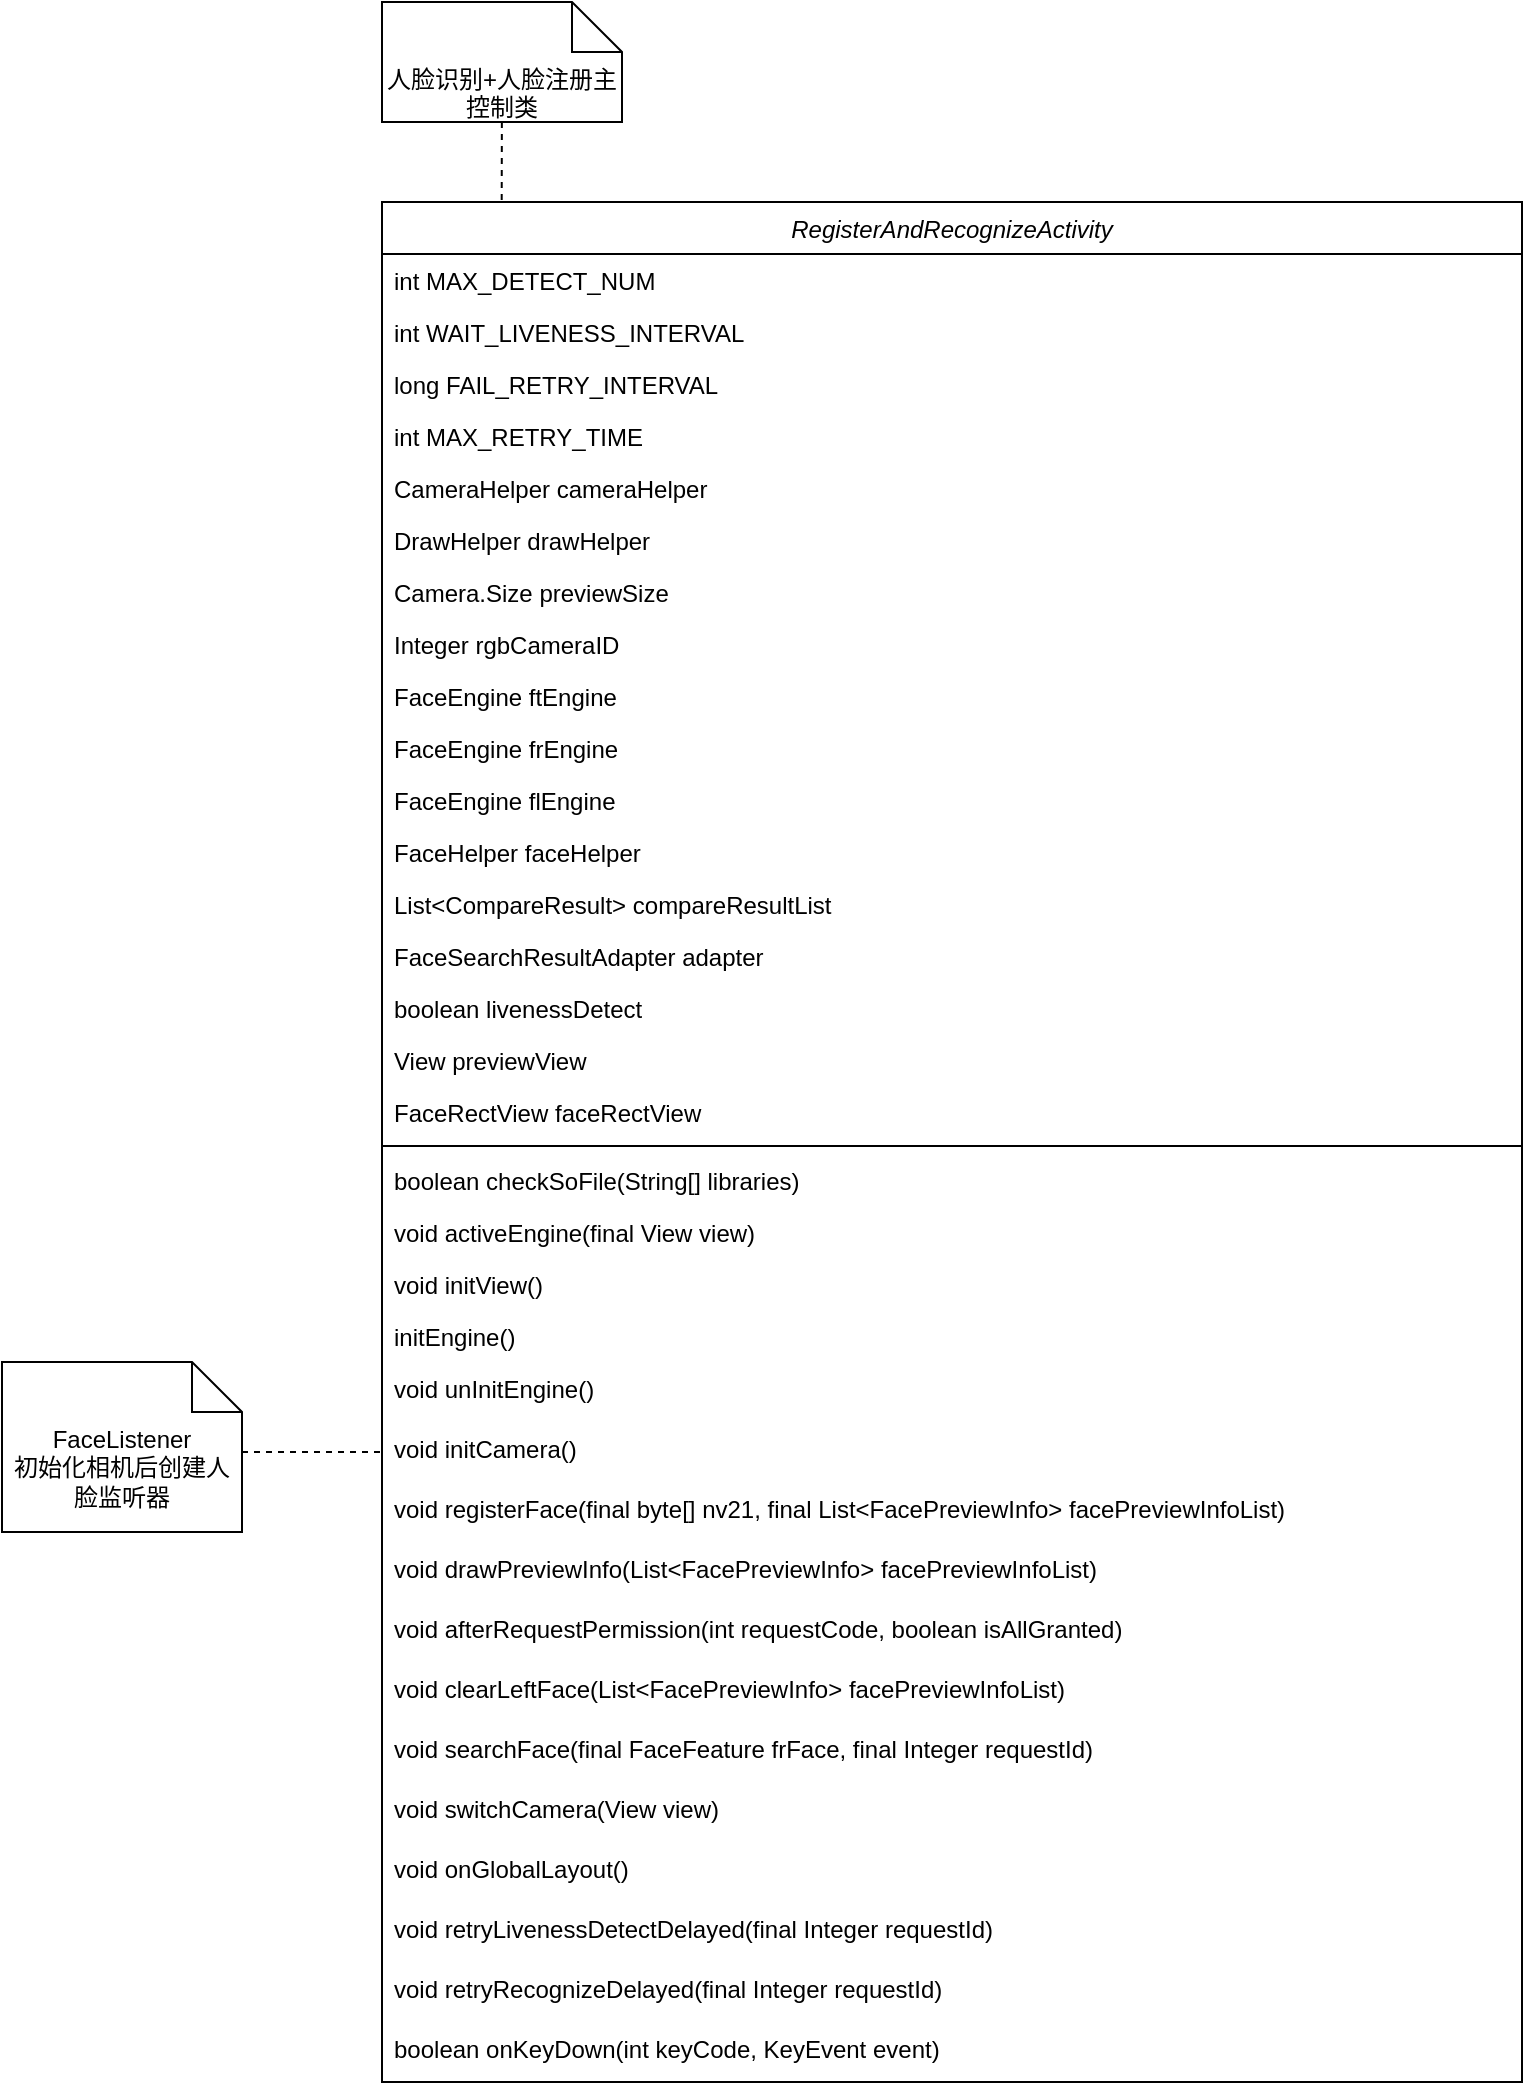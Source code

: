 <mxfile version="13.10.6" type="github">
  <diagram id="C5RBs43oDa-KdzZeNtuy" name="Page-1">
    <mxGraphModel dx="1379" dy="762" grid="1" gridSize="10" guides="1" tooltips="1" connect="1" arrows="1" fold="1" page="1" pageScale="1" pageWidth="827" pageHeight="1169" math="0" shadow="0">
      <root>
        <mxCell id="WIyWlLk6GJQsqaUBKTNV-0" />
        <mxCell id="WIyWlLk6GJQsqaUBKTNV-1" parent="WIyWlLk6GJQsqaUBKTNV-0" />
        <mxCell id="zkfFHV4jXpPFQw0GAbJ--0" value="RegisterAndRecognizeActivity" style="swimlane;fontStyle=2;align=center;verticalAlign=top;childLayout=stackLayout;horizontal=1;startSize=26;horizontalStack=0;resizeParent=1;resizeLast=0;collapsible=1;marginBottom=0;rounded=0;shadow=0;strokeWidth=1;" parent="WIyWlLk6GJQsqaUBKTNV-1" vertex="1">
          <mxGeometry x="190" y="190" width="570" height="940" as="geometry">
            <mxRectangle x="230" y="140" width="160" height="26" as="alternateBounds" />
          </mxGeometry>
        </mxCell>
        <mxCell id="zkfFHV4jXpPFQw0GAbJ--1" value="int MAX_DETECT_NUM" style="text;align=left;verticalAlign=top;spacingLeft=4;spacingRight=4;overflow=hidden;rotatable=0;points=[[0,0.5],[1,0.5]];portConstraint=eastwest;" parent="zkfFHV4jXpPFQw0GAbJ--0" vertex="1">
          <mxGeometry y="26" width="570" height="26" as="geometry" />
        </mxCell>
        <mxCell id="zkfFHV4jXpPFQw0GAbJ--2" value="int WAIT_LIVENESS_INTERVAL" style="text;align=left;verticalAlign=top;spacingLeft=4;spacingRight=4;overflow=hidden;rotatable=0;points=[[0,0.5],[1,0.5]];portConstraint=eastwest;rounded=0;shadow=0;html=0;" parent="zkfFHV4jXpPFQw0GAbJ--0" vertex="1">
          <mxGeometry y="52" width="570" height="26" as="geometry" />
        </mxCell>
        <mxCell id="zkfFHV4jXpPFQw0GAbJ--3" value="long FAIL_RETRY_INTERVAL" style="text;align=left;verticalAlign=top;spacingLeft=4;spacingRight=4;overflow=hidden;rotatable=0;points=[[0,0.5],[1,0.5]];portConstraint=eastwest;rounded=0;shadow=0;html=0;" parent="zkfFHV4jXpPFQw0GAbJ--0" vertex="1">
          <mxGeometry y="78" width="570" height="26" as="geometry" />
        </mxCell>
        <mxCell id="svW0CExPLDiidEbgRBif-30" value="int MAX_RETRY_TIME" style="text;align=left;verticalAlign=top;spacingLeft=4;spacingRight=4;overflow=hidden;rotatable=0;points=[[0,0.5],[1,0.5]];portConstraint=eastwest;rounded=0;shadow=0;html=0;" vertex="1" parent="zkfFHV4jXpPFQw0GAbJ--0">
          <mxGeometry y="104" width="570" height="26" as="geometry" />
        </mxCell>
        <mxCell id="svW0CExPLDiidEbgRBif-31" value="CameraHelper cameraHelper" style="text;align=left;verticalAlign=top;spacingLeft=4;spacingRight=4;overflow=hidden;rotatable=0;points=[[0,0.5],[1,0.5]];portConstraint=eastwest;rounded=0;shadow=0;html=0;" vertex="1" parent="zkfFHV4jXpPFQw0GAbJ--0">
          <mxGeometry y="130" width="570" height="26" as="geometry" />
        </mxCell>
        <mxCell id="svW0CExPLDiidEbgRBif-32" value="DrawHelper drawHelper" style="text;align=left;verticalAlign=top;spacingLeft=4;spacingRight=4;overflow=hidden;rotatable=0;points=[[0,0.5],[1,0.5]];portConstraint=eastwest;rounded=0;shadow=0;html=0;" vertex="1" parent="zkfFHV4jXpPFQw0GAbJ--0">
          <mxGeometry y="156" width="570" height="26" as="geometry" />
        </mxCell>
        <mxCell id="svW0CExPLDiidEbgRBif-33" value="Camera.Size previewSize" style="text;align=left;verticalAlign=top;spacingLeft=4;spacingRight=4;overflow=hidden;rotatable=0;points=[[0,0.5],[1,0.5]];portConstraint=eastwest;rounded=0;shadow=0;html=0;" vertex="1" parent="zkfFHV4jXpPFQw0GAbJ--0">
          <mxGeometry y="182" width="570" height="26" as="geometry" />
        </mxCell>
        <mxCell id="svW0CExPLDiidEbgRBif-34" value="Integer rgbCameraID" style="text;align=left;verticalAlign=top;spacingLeft=4;spacingRight=4;overflow=hidden;rotatable=0;points=[[0,0.5],[1,0.5]];portConstraint=eastwest;rounded=0;shadow=0;html=0;" vertex="1" parent="zkfFHV4jXpPFQw0GAbJ--0">
          <mxGeometry y="208" width="570" height="26" as="geometry" />
        </mxCell>
        <mxCell id="svW0CExPLDiidEbgRBif-35" value="FaceEngine ftEngine" style="text;align=left;verticalAlign=top;spacingLeft=4;spacingRight=4;overflow=hidden;rotatable=0;points=[[0,0.5],[1,0.5]];portConstraint=eastwest;rounded=0;shadow=0;html=0;" vertex="1" parent="zkfFHV4jXpPFQw0GAbJ--0">
          <mxGeometry y="234" width="570" height="26" as="geometry" />
        </mxCell>
        <mxCell id="svW0CExPLDiidEbgRBif-36" value="FaceEngine frEngine" style="text;align=left;verticalAlign=top;spacingLeft=4;spacingRight=4;overflow=hidden;rotatable=0;points=[[0,0.5],[1,0.5]];portConstraint=eastwest;rounded=0;shadow=0;html=0;" vertex="1" parent="zkfFHV4jXpPFQw0GAbJ--0">
          <mxGeometry y="260" width="570" height="26" as="geometry" />
        </mxCell>
        <mxCell id="svW0CExPLDiidEbgRBif-37" value="FaceEngine flEngine" style="text;align=left;verticalAlign=top;spacingLeft=4;spacingRight=4;overflow=hidden;rotatable=0;points=[[0,0.5],[1,0.5]];portConstraint=eastwest;rounded=0;shadow=0;html=0;" vertex="1" parent="zkfFHV4jXpPFQw0GAbJ--0">
          <mxGeometry y="286" width="570" height="26" as="geometry" />
        </mxCell>
        <mxCell id="svW0CExPLDiidEbgRBif-38" value="FaceHelper faceHelper" style="text;align=left;verticalAlign=top;spacingLeft=4;spacingRight=4;overflow=hidden;rotatable=0;points=[[0,0.5],[1,0.5]];portConstraint=eastwest;rounded=0;shadow=0;html=0;" vertex="1" parent="zkfFHV4jXpPFQw0GAbJ--0">
          <mxGeometry y="312" width="570" height="26" as="geometry" />
        </mxCell>
        <mxCell id="svW0CExPLDiidEbgRBif-39" value="List&lt;CompareResult&gt; compareResultList" style="text;align=left;verticalAlign=top;spacingLeft=4;spacingRight=4;overflow=hidden;rotatable=0;points=[[0,0.5],[1,0.5]];portConstraint=eastwest;rounded=0;shadow=0;html=0;" vertex="1" parent="zkfFHV4jXpPFQw0GAbJ--0">
          <mxGeometry y="338" width="570" height="26" as="geometry" />
        </mxCell>
        <mxCell id="svW0CExPLDiidEbgRBif-40" value="FaceSearchResultAdapter adapter" style="text;align=left;verticalAlign=top;spacingLeft=4;spacingRight=4;overflow=hidden;rotatable=0;points=[[0,0.5],[1,0.5]];portConstraint=eastwest;rounded=0;shadow=0;html=0;" vertex="1" parent="zkfFHV4jXpPFQw0GAbJ--0">
          <mxGeometry y="364" width="570" height="26" as="geometry" />
        </mxCell>
        <mxCell id="svW0CExPLDiidEbgRBif-41" value="boolean livenessDetect" style="text;align=left;verticalAlign=top;spacingLeft=4;spacingRight=4;overflow=hidden;rotatable=0;points=[[0,0.5],[1,0.5]];portConstraint=eastwest;rounded=0;shadow=0;html=0;" vertex="1" parent="zkfFHV4jXpPFQw0GAbJ--0">
          <mxGeometry y="390" width="570" height="26" as="geometry" />
        </mxCell>
        <mxCell id="svW0CExPLDiidEbgRBif-42" value="View previewView" style="text;align=left;verticalAlign=top;spacingLeft=4;spacingRight=4;overflow=hidden;rotatable=0;points=[[0,0.5],[1,0.5]];portConstraint=eastwest;rounded=0;shadow=0;html=0;" vertex="1" parent="zkfFHV4jXpPFQw0GAbJ--0">
          <mxGeometry y="416" width="570" height="26" as="geometry" />
        </mxCell>
        <mxCell id="svW0CExPLDiidEbgRBif-43" value="FaceRectView faceRectView" style="text;align=left;verticalAlign=top;spacingLeft=4;spacingRight=4;overflow=hidden;rotatable=0;points=[[0,0.5],[1,0.5]];portConstraint=eastwest;rounded=0;shadow=0;html=0;" vertex="1" parent="zkfFHV4jXpPFQw0GAbJ--0">
          <mxGeometry y="442" width="570" height="26" as="geometry" />
        </mxCell>
        <mxCell id="zkfFHV4jXpPFQw0GAbJ--4" value="" style="line;html=1;strokeWidth=1;align=left;verticalAlign=middle;spacingTop=-1;spacingLeft=3;spacingRight=3;rotatable=0;labelPosition=right;points=[];portConstraint=eastwest;" parent="zkfFHV4jXpPFQw0GAbJ--0" vertex="1">
          <mxGeometry y="468" width="570" height="8" as="geometry" />
        </mxCell>
        <mxCell id="zkfFHV4jXpPFQw0GAbJ--5" value="boolean checkSoFile(String[] libraries)" style="text;align=left;verticalAlign=top;spacingLeft=4;spacingRight=4;overflow=hidden;rotatable=0;points=[[0,0.5],[1,0.5]];portConstraint=eastwest;" parent="zkfFHV4jXpPFQw0GAbJ--0" vertex="1">
          <mxGeometry y="476" width="570" height="26" as="geometry" />
        </mxCell>
        <mxCell id="svW0CExPLDiidEbgRBif-44" value="void activeEngine(final View view)" style="text;align=left;verticalAlign=top;spacingLeft=4;spacingRight=4;overflow=hidden;rotatable=0;points=[[0,0.5],[1,0.5]];portConstraint=eastwest;" vertex="1" parent="zkfFHV4jXpPFQw0GAbJ--0">
          <mxGeometry y="502" width="570" height="26" as="geometry" />
        </mxCell>
        <mxCell id="svW0CExPLDiidEbgRBif-45" value="void initView()" style="text;align=left;verticalAlign=top;spacingLeft=4;spacingRight=4;overflow=hidden;rotatable=0;points=[[0,0.5],[1,0.5]];portConstraint=eastwest;" vertex="1" parent="zkfFHV4jXpPFQw0GAbJ--0">
          <mxGeometry y="528" width="570" height="26" as="geometry" />
        </mxCell>
        <mxCell id="svW0CExPLDiidEbgRBif-46" value="initEngine()" style="text;align=left;verticalAlign=top;spacingLeft=4;spacingRight=4;overflow=hidden;rotatable=0;points=[[0,0.5],[1,0.5]];portConstraint=eastwest;" vertex="1" parent="zkfFHV4jXpPFQw0GAbJ--0">
          <mxGeometry y="554" width="570" height="26" as="geometry" />
        </mxCell>
        <mxCell id="svW0CExPLDiidEbgRBif-47" value="void unInitEngine()" style="text;align=left;verticalAlign=top;spacingLeft=4;spacingRight=4;overflow=hidden;rotatable=0;points=[[0,0.5],[1,0.5]];portConstraint=eastwest;" vertex="1" parent="zkfFHV4jXpPFQw0GAbJ--0">
          <mxGeometry y="580" width="570" height="30" as="geometry" />
        </mxCell>
        <mxCell id="svW0CExPLDiidEbgRBif-48" value="void initCamera()" style="text;align=left;verticalAlign=top;spacingLeft=4;spacingRight=4;overflow=hidden;rotatable=0;points=[[0,0.5],[1,0.5]];portConstraint=eastwest;" vertex="1" parent="zkfFHV4jXpPFQw0GAbJ--0">
          <mxGeometry y="610" width="570" height="30" as="geometry" />
        </mxCell>
        <mxCell id="svW0CExPLDiidEbgRBif-52" value="void registerFace(final byte[] nv21, final List&lt;FacePreviewInfo&gt; facePreviewInfoList)" style="text;align=left;verticalAlign=top;spacingLeft=4;spacingRight=4;overflow=hidden;rotatable=0;points=[[0,0.5],[1,0.5]];portConstraint=eastwest;" vertex="1" parent="zkfFHV4jXpPFQw0GAbJ--0">
          <mxGeometry y="640" width="570" height="30" as="geometry" />
        </mxCell>
        <mxCell id="svW0CExPLDiidEbgRBif-53" value="void drawPreviewInfo(List&lt;FacePreviewInfo&gt; facePreviewInfoList)" style="text;align=left;verticalAlign=top;spacingLeft=4;spacingRight=4;overflow=hidden;rotatable=0;points=[[0,0.5],[1,0.5]];portConstraint=eastwest;" vertex="1" parent="zkfFHV4jXpPFQw0GAbJ--0">
          <mxGeometry y="670" width="570" height="30" as="geometry" />
        </mxCell>
        <mxCell id="svW0CExPLDiidEbgRBif-54" value="void afterRequestPermission(int requestCode, boolean isAllGranted)" style="text;align=left;verticalAlign=top;spacingLeft=4;spacingRight=4;overflow=hidden;rotatable=0;points=[[0,0.5],[1,0.5]];portConstraint=eastwest;" vertex="1" parent="zkfFHV4jXpPFQw0GAbJ--0">
          <mxGeometry y="700" width="570" height="30" as="geometry" />
        </mxCell>
        <mxCell id="svW0CExPLDiidEbgRBif-55" value="void clearLeftFace(List&lt;FacePreviewInfo&gt; facePreviewInfoList)" style="text;align=left;verticalAlign=top;spacingLeft=4;spacingRight=4;overflow=hidden;rotatable=0;points=[[0,0.5],[1,0.5]];portConstraint=eastwest;" vertex="1" parent="zkfFHV4jXpPFQw0GAbJ--0">
          <mxGeometry y="730" width="570" height="30" as="geometry" />
        </mxCell>
        <mxCell id="svW0CExPLDiidEbgRBif-56" value="void searchFace(final FaceFeature frFace, final Integer requestId)" style="text;align=left;verticalAlign=top;spacingLeft=4;spacingRight=4;overflow=hidden;rotatable=0;points=[[0,0.5],[1,0.5]];portConstraint=eastwest;" vertex="1" parent="zkfFHV4jXpPFQw0GAbJ--0">
          <mxGeometry y="760" width="570" height="30" as="geometry" />
        </mxCell>
        <mxCell id="svW0CExPLDiidEbgRBif-57" value="void switchCamera(View view)" style="text;align=left;verticalAlign=top;spacingLeft=4;spacingRight=4;overflow=hidden;rotatable=0;points=[[0,0.5],[1,0.5]];portConstraint=eastwest;" vertex="1" parent="zkfFHV4jXpPFQw0GAbJ--0">
          <mxGeometry y="790" width="570" height="30" as="geometry" />
        </mxCell>
        <mxCell id="svW0CExPLDiidEbgRBif-58" value="void onGlobalLayout()" style="text;align=left;verticalAlign=top;spacingLeft=4;spacingRight=4;overflow=hidden;rotatable=0;points=[[0,0.5],[1,0.5]];portConstraint=eastwest;" vertex="1" parent="zkfFHV4jXpPFQw0GAbJ--0">
          <mxGeometry y="820" width="570" height="30" as="geometry" />
        </mxCell>
        <mxCell id="svW0CExPLDiidEbgRBif-59" value="void retryLivenessDetectDelayed(final Integer requestId)" style="text;align=left;verticalAlign=top;spacingLeft=4;spacingRight=4;overflow=hidden;rotatable=0;points=[[0,0.5],[1,0.5]];portConstraint=eastwest;" vertex="1" parent="zkfFHV4jXpPFQw0GAbJ--0">
          <mxGeometry y="850" width="570" height="30" as="geometry" />
        </mxCell>
        <mxCell id="svW0CExPLDiidEbgRBif-60" value="void retryRecognizeDelayed(final Integer requestId)" style="text;align=left;verticalAlign=top;spacingLeft=4;spacingRight=4;overflow=hidden;rotatable=0;points=[[0,0.5],[1,0.5]];portConstraint=eastwest;" vertex="1" parent="zkfFHV4jXpPFQw0GAbJ--0">
          <mxGeometry y="880" width="570" height="30" as="geometry" />
        </mxCell>
        <mxCell id="svW0CExPLDiidEbgRBif-61" value="boolean onKeyDown(int keyCode, KeyEvent event)" style="text;align=left;verticalAlign=top;spacingLeft=4;spacingRight=4;overflow=hidden;rotatable=0;points=[[0,0.5],[1,0.5]];portConstraint=eastwest;" vertex="1" parent="zkfFHV4jXpPFQw0GAbJ--0">
          <mxGeometry y="910" width="570" height="30" as="geometry" />
        </mxCell>
        <mxCell id="svW0CExPLDiidEbgRBif-50" value="" style="endArrow=none;dashed=1;html=1;entryX=0;entryY=0.5;entryDx=0;entryDy=0;" edge="1" parent="WIyWlLk6GJQsqaUBKTNV-1" target="svW0CExPLDiidEbgRBif-48">
          <mxGeometry width="50" height="50" relative="1" as="geometry">
            <mxPoint x="120" y="815" as="sourcePoint" />
            <mxPoint x="310" y="900" as="targetPoint" />
          </mxGeometry>
        </mxCell>
        <mxCell id="svW0CExPLDiidEbgRBif-51" value="FaceListener&lt;br&gt;初始化相机后创建人脸监听器" style="shape=note2;boundedLbl=1;whiteSpace=wrap;html=1;size=25;verticalAlign=top;align=center;" vertex="1" parent="WIyWlLk6GJQsqaUBKTNV-1">
          <mxGeometry y="770" width="120" height="85" as="geometry" />
        </mxCell>
        <mxCell id="svW0CExPLDiidEbgRBif-62" value="人脸识别+人脸注册主控制类" style="shape=note2;boundedLbl=1;whiteSpace=wrap;html=1;size=25;verticalAlign=top;align=center;" vertex="1" parent="WIyWlLk6GJQsqaUBKTNV-1">
          <mxGeometry x="190" y="90" width="120" height="60" as="geometry" />
        </mxCell>
        <mxCell id="svW0CExPLDiidEbgRBif-64" value="" style="endArrow=none;dashed=1;html=1;exitX=0.105;exitY=-0.001;exitDx=0;exitDy=0;exitPerimeter=0;" edge="1" parent="WIyWlLk6GJQsqaUBKTNV-1" source="zkfFHV4jXpPFQw0GAbJ--0" target="svW0CExPLDiidEbgRBif-62">
          <mxGeometry width="50" height="50" relative="1" as="geometry">
            <mxPoint x="360" y="180" as="sourcePoint" />
            <mxPoint x="410" y="130" as="targetPoint" />
          </mxGeometry>
        </mxCell>
      </root>
    </mxGraphModel>
  </diagram>
</mxfile>

